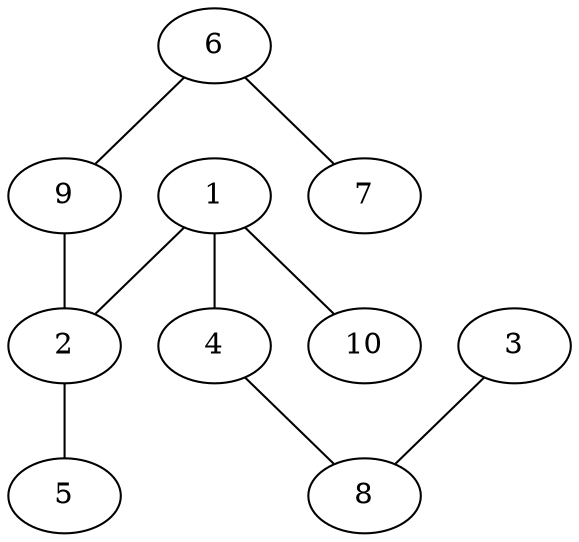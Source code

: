 graph arbol_dijkstra_G_1 {
    1;
    2;
    9;
    4;
    8;
    10;
    6;
    5;
    7;
    3;
    6 -- 9;
    9 -- 2;
    6 -- 7;
    1 -- 2;
    1 -- 4;
    3 -- 8;
    4 -- 8;
    1 -- 10;
    2 -- 5;
}